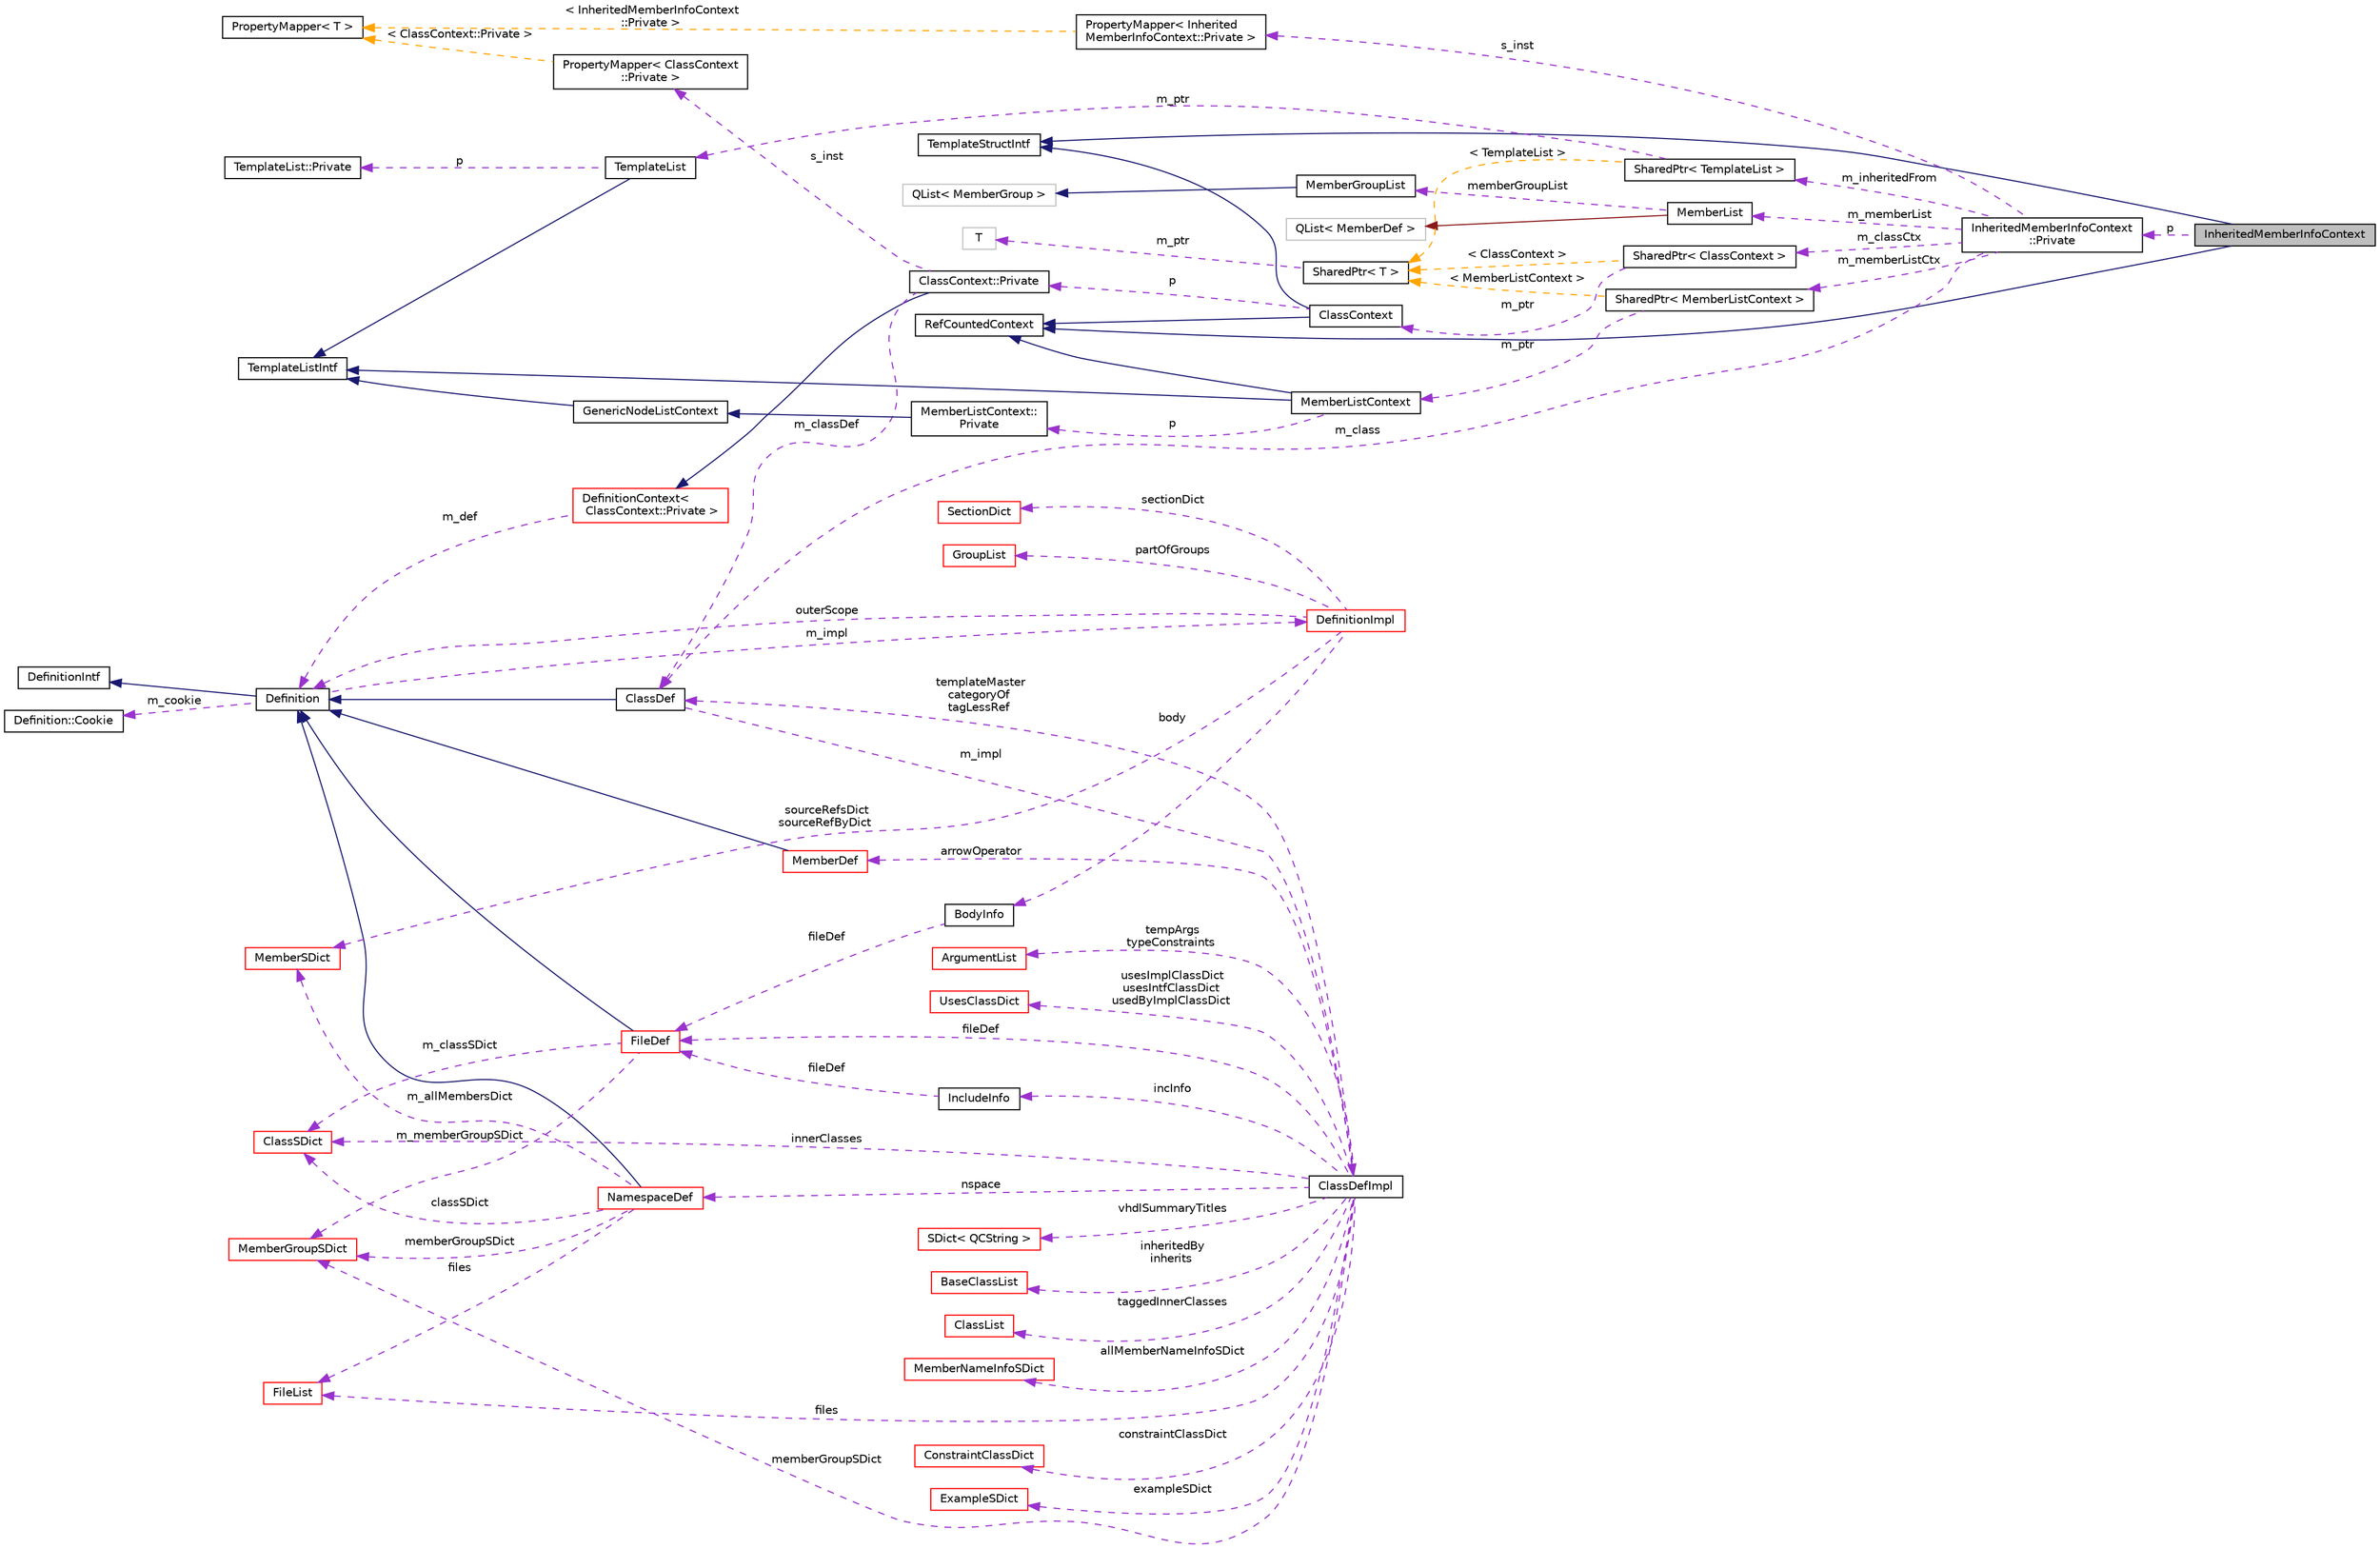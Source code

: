 digraph "InheritedMemberInfoContext"
{
 // INTERACTIVE_SVG=YES
  edge [fontname="Helvetica",fontsize="10",labelfontname="Helvetica",labelfontsize="10"];
  node [fontname="Helvetica",fontsize="10",shape=record];
  rankdir="LR";
  Node3 [label="InheritedMemberInfoContext",height=0.2,width=0.4,color="black", fillcolor="grey75", style="filled", fontcolor="black"];
  Node4 -> Node3 [dir="back",color="midnightblue",fontsize="10",style="solid",fontname="Helvetica"];
  Node4 [label="RefCountedContext",height=0.2,width=0.4,color="black", fillcolor="white", style="filled",URL="$d8/d96/class_ref_counted_context.html",tooltip="Helper class to support reference counting. "];
  Node5 -> Node3 [dir="back",color="midnightblue",fontsize="10",style="solid",fontname="Helvetica"];
  Node5 [label="TemplateStructIntf",height=0.2,width=0.4,color="black", fillcolor="white", style="filled",URL="$d9/de8/class_template_struct_intf.html",tooltip="Abstract interface for a context value of type struct. "];
  Node6 -> Node3 [dir="back",color="darkorchid3",fontsize="10",style="dashed",label=" p" ,fontname="Helvetica"];
  Node6 [label="InheritedMemberInfoContext\l::Private",height=0.2,width=0.4,color="black", fillcolor="white", style="filled",URL="$d5/dd3/class_inherited_member_info_context_1_1_private.html"];
  Node7 -> Node6 [dir="back",color="darkorchid3",fontsize="10",style="dashed",label=" m_memberList" ,fontname="Helvetica"];
  Node7 [label="MemberList",height=0.2,width=0.4,color="black", fillcolor="white", style="filled",URL="$dd/d13/class_member_list.html",tooltip="A list of MemberDef objects. "];
  Node8 -> Node7 [dir="back",color="firebrick4",fontsize="10",style="solid",fontname="Helvetica"];
  Node8 [label="QList\< MemberDef \>",height=0.2,width=0.4,color="grey75", fillcolor="white", style="filled"];
  Node9 -> Node7 [dir="back",color="darkorchid3",fontsize="10",style="dashed",label=" memberGroupList" ,fontname="Helvetica"];
  Node9 [label="MemberGroupList",height=0.2,width=0.4,color="black", fillcolor="white", style="filled",URL="$df/d11/class_member_group_list.html",tooltip="A list of MemberGroup objects. "];
  Node10 -> Node9 [dir="back",color="midnightblue",fontsize="10",style="solid",fontname="Helvetica"];
  Node10 [label="QList\< MemberGroup \>",height=0.2,width=0.4,color="grey75", fillcolor="white", style="filled"];
  Node11 -> Node6 [dir="back",color="darkorchid3",fontsize="10",style="dashed",label=" m_classCtx" ,fontname="Helvetica"];
  Node11 [label="SharedPtr\< ClassContext \>",height=0.2,width=0.4,color="black", fillcolor="white", style="filled",URL="$df/d12/class_shared_ptr.html"];
  Node12 -> Node11 [dir="back",color="darkorchid3",fontsize="10",style="dashed",label=" m_ptr" ,fontname="Helvetica"];
  Node12 [label="ClassContext",height=0.2,width=0.4,color="black", fillcolor="white", style="filled",URL="$dc/d38/class_class_context.html"];
  Node4 -> Node12 [dir="back",color="midnightblue",fontsize="10",style="solid",fontname="Helvetica"];
  Node5 -> Node12 [dir="back",color="midnightblue",fontsize="10",style="solid",fontname="Helvetica"];
  Node13 -> Node12 [dir="back",color="darkorchid3",fontsize="10",style="dashed",label=" p" ,fontname="Helvetica"];
  Node13 [label="ClassContext::Private",height=0.2,width=0.4,color="black", fillcolor="white", style="filled",URL="$d5/d54/class_class_context_1_1_private.html"];
  Node14 -> Node13 [dir="back",color="midnightblue",fontsize="10",style="solid",fontname="Helvetica"];
  Node14 [label="DefinitionContext\<\l ClassContext::Private \>",height=0.2,width=0.4,color="red", fillcolor="white", style="filled",URL="$d6/d49/class_definition_context.html"];
  Node15 -> Node14 [dir="back",color="darkorchid3",fontsize="10",style="dashed",label=" m_def" ,fontname="Helvetica"];
  Node15 [label="Definition",height=0.2,width=0.4,color="black", fillcolor="white", style="filled",URL="$d5/dcc/class_definition.html",tooltip="The common base class of all entity definitions found in the sources. "];
  Node16 -> Node15 [dir="back",color="midnightblue",fontsize="10",style="solid",fontname="Helvetica"];
  Node16 [label="DefinitionIntf",height=0.2,width=0.4,color="black", fillcolor="white", style="filled",URL="$d9/d4a/class_definition_intf.html",tooltip="Abstract interface for a Definition or DefinitionList. "];
  Node17 -> Node15 [dir="back",color="darkorchid3",fontsize="10",style="dashed",label=" m_cookie" ,fontname="Helvetica"];
  Node17 [label="Definition::Cookie",height=0.2,width=0.4,color="black", fillcolor="white", style="filled",URL="$d1/d2f/struct_definition_1_1_cookie.html"];
  Node18 -> Node15 [dir="back",color="darkorchid3",fontsize="10",style="dashed",label=" m_impl" ,fontname="Helvetica"];
  Node18 [label="DefinitionImpl",height=0.2,width=0.4,color="red", fillcolor="white", style="filled",URL="$d3/ddf/class_definition_impl.html",tooltip="Private data associated with a Symbol Definition object. "];
  Node19 -> Node18 [dir="back",color="darkorchid3",fontsize="10",style="dashed",label=" sectionDict" ,fontname="Helvetica"];
  Node19 [label="SectionDict",height=0.2,width=0.4,color="red", fillcolor="white", style="filled",URL="$de/d9a/class_section_dict.html",tooltip="Unsorted dictionary of SectionInfo objects. "];
  Node26 -> Node18 [dir="back",color="darkorchid3",fontsize="10",style="dashed",label=" body" ,fontname="Helvetica"];
  Node26 [label="BodyInfo",height=0.2,width=0.4,color="black", fillcolor="white", style="filled",URL="$db/dab/struct_body_info.html",tooltip="Data associated with description found in the body. "];
  Node27 -> Node26 [dir="back",color="darkorchid3",fontsize="10",style="dashed",label=" fileDef" ,fontname="Helvetica"];
  Node27 [label="FileDef",height=0.2,width=0.4,color="red", fillcolor="white", style="filled",URL="$de/db0/class_file_def.html",tooltip="A model of a file symbol. "];
  Node15 -> Node27 [dir="back",color="midnightblue",fontsize="10",style="solid",fontname="Helvetica"];
  Node28 -> Node27 [dir="back",color="darkorchid3",fontsize="10",style="dashed",label=" m_classSDict" ,fontname="Helvetica"];
  Node28 [label="ClassSDict",height=0.2,width=0.4,color="red", fillcolor="white", style="filled",URL="$d9/d3d/class_class_s_dict.html",tooltip="A sorted dictionary of ClassDef objects. "];
  Node35 -> Node27 [dir="back",color="darkorchid3",fontsize="10",style="dashed",label=" m_memberGroupSDict" ,fontname="Helvetica"];
  Node35 [label="MemberGroupSDict",height=0.2,width=0.4,color="red", fillcolor="white", style="filled",URL="$dc/d1e/class_member_group_s_dict.html",tooltip="A sorted dictionary of MemberGroup objects. "];
  Node49 -> Node18 [dir="back",color="darkorchid3",fontsize="10",style="dashed",label=" sourceRefsDict\nsourceRefByDict" ,fontname="Helvetica"];
  Node49 [label="MemberSDict",height=0.2,width=0.4,color="red", fillcolor="white", style="filled",URL="$d6/dd6/class_member_s_dict.html",tooltip="A sorted dictionary of MemberDef objects. "];
  Node52 -> Node18 [dir="back",color="darkorchid3",fontsize="10",style="dashed",label=" partOfGroups" ,fontname="Helvetica"];
  Node52 [label="GroupList",height=0.2,width=0.4,color="red", fillcolor="white", style="filled",URL="$d3/d3b/class_group_list.html",tooltip="A list of GroupDef objects. "];
  Node15 -> Node18 [dir="back",color="darkorchid3",fontsize="10",style="dashed",label=" outerScope" ,fontname="Helvetica"];
  Node57 -> Node13 [dir="back",color="darkorchid3",fontsize="10",style="dashed",label=" s_inst" ,fontname="Helvetica"];
  Node57 [label="PropertyMapper\< ClassContext\l::Private \>",height=0.2,width=0.4,color="black", fillcolor="white", style="filled",URL="$d1/d80/class_property_mapper.html"];
  Node58 -> Node57 [dir="back",color="orange",fontsize="10",style="dashed",label=" \< ClassContext::Private \>" ,fontname="Helvetica"];
  Node58 [label="PropertyMapper\< T \>",height=0.2,width=0.4,color="black", fillcolor="white", style="filled",URL="$d1/d80/class_property_mapper.html",tooltip="Helper class to map a property name to a handler member function. "];
  Node59 -> Node13 [dir="back",color="darkorchid3",fontsize="10",style="dashed",label=" m_classDef" ,fontname="Helvetica"];
  Node59 [label="ClassDef",height=0.2,width=0.4,color="black", fillcolor="white", style="filled",URL="$d1/dcf/class_class_def.html",tooltip="A class representing of a compound symbol. "];
  Node15 -> Node59 [dir="back",color="midnightblue",fontsize="10",style="solid",fontname="Helvetica"];
  Node60 -> Node59 [dir="back",color="darkorchid3",fontsize="10",style="dashed",label=" m_impl" ,fontname="Helvetica"];
  Node60 [label="ClassDefImpl",height=0.2,width=0.4,color="black", fillcolor="white", style="filled",URL="$d1/d25/class_class_def_impl.html",tooltip="Private data associated with a ClassDef object. "];
  Node61 -> Node60 [dir="back",color="darkorchid3",fontsize="10",style="dashed",label=" nspace" ,fontname="Helvetica"];
  Node61 [label="NamespaceDef",height=0.2,width=0.4,color="red", fillcolor="white", style="filled",URL="$d0/d07/class_namespace_def.html",tooltip="A model of a namespace symbol. "];
  Node15 -> Node61 [dir="back",color="midnightblue",fontsize="10",style="solid",fontname="Helvetica"];
  Node28 -> Node61 [dir="back",color="darkorchid3",fontsize="10",style="dashed",label=" classSDict" ,fontname="Helvetica"];
  Node49 -> Node61 [dir="back",color="darkorchid3",fontsize="10",style="dashed",label=" m_allMembersDict" ,fontname="Helvetica"];
  Node43 -> Node61 [dir="back",color="darkorchid3",fontsize="10",style="dashed",label=" files" ,fontname="Helvetica"];
  Node43 [label="FileList",height=0.2,width=0.4,color="red", fillcolor="white", style="filled",URL="$d0/d18/class_file_list.html",tooltip="Class representing a list of FileDef objects. "];
  Node35 -> Node61 [dir="back",color="darkorchid3",fontsize="10",style="dashed",label=" memberGroupSDict" ,fontname="Helvetica"];
  Node62 -> Node60 [dir="back",color="darkorchid3",fontsize="10",style="dashed",label=" vhdlSummaryTitles" ,fontname="Helvetica"];
  Node62 [label="SDict\< QCString \>",height=0.2,width=0.4,color="red", fillcolor="white", style="filled",URL="$d1/d50/class_s_dict.html"];
  Node28 -> Node60 [dir="back",color="darkorchid3",fontsize="10",style="dashed",label=" innerClasses" ,fontname="Helvetica"];
  Node65 -> Node60 [dir="back",color="darkorchid3",fontsize="10",style="dashed",label=" inheritedBy\ninherits" ,fontname="Helvetica"];
  Node65 [label="BaseClassList",height=0.2,width=0.4,color="red", fillcolor="white", style="filled",URL="$d7/d46/class_base_class_list.html",tooltip="List of base classes. "];
  Node67 -> Node60 [dir="back",color="darkorchid3",fontsize="10",style="dashed",label=" taggedInnerClasses" ,fontname="Helvetica"];
  Node67 [label="ClassList",height=0.2,width=0.4,color="red", fillcolor="white", style="filled",URL="$d7/da3/class_class_list.html",tooltip="A list of ClassDef objects. "];
  Node68 -> Node60 [dir="back",color="darkorchid3",fontsize="10",style="dashed",label=" allMemberNameInfoSDict" ,fontname="Helvetica"];
  Node68 [label="MemberNameInfoSDict",height=0.2,width=0.4,color="red", fillcolor="white", style="filled",URL="$d6/d70/class_member_name_info_s_dict.html",tooltip="Sorted dictionary of MemberNameInfo objects. "];
  Node43 -> Node60 [dir="back",color="darkorchid3",fontsize="10",style="dashed",label=" files" ,fontname="Helvetica"];
  Node27 -> Node60 [dir="back",color="darkorchid3",fontsize="10",style="dashed",label=" fileDef" ,fontname="Helvetica"];
  Node72 -> Node60 [dir="back",color="darkorchid3",fontsize="10",style="dashed",label=" incInfo" ,fontname="Helvetica"];
  Node72 [label="IncludeInfo",height=0.2,width=0.4,color="black", fillcolor="white", style="filled",URL="$d5/dc1/struct_include_info.html",tooltip="Class representing the data associated with a #include statement. "];
  Node27 -> Node72 [dir="back",color="darkorchid3",fontsize="10",style="dashed",label=" fileDef" ,fontname="Helvetica"];
  Node35 -> Node60 [dir="back",color="darkorchid3",fontsize="10",style="dashed",label=" memberGroupSDict" ,fontname="Helvetica"];
  Node73 -> Node60 [dir="back",color="darkorchid3",fontsize="10",style="dashed",label=" exampleSDict" ,fontname="Helvetica"];
  Node73 [label="ExampleSDict",height=0.2,width=0.4,color="red", fillcolor="white", style="filled",URL="$d0/d31/class_example_s_dict.html",tooltip="A sorted dictionary of Example objects. "];
  Node77 -> Node60 [dir="back",color="darkorchid3",fontsize="10",style="dashed",label=" tempArgs\ntypeConstraints" ,fontname="Helvetica"];
  Node77 [label="ArgumentList",height=0.2,width=0.4,color="red", fillcolor="white", style="filled",URL="$d7/df8/class_argument_list.html",tooltip="This class represents an function or template argument list. "];
  Node79 -> Node60 [dir="back",color="darkorchid3",fontsize="10",style="dashed",label=" arrowOperator" ,fontname="Helvetica"];
  Node79 [label="MemberDef",height=0.2,width=0.4,color="red", fillcolor="white", style="filled",URL="$da/d09/class_member_def.html",tooltip="A model of a class/file/namespace member symbol. "];
  Node15 -> Node79 [dir="back",color="midnightblue",fontsize="10",style="solid",fontname="Helvetica"];
  Node90 -> Node60 [dir="back",color="darkorchid3",fontsize="10",style="dashed",label=" usesImplClassDict\nusesIntfClassDict\nusedByImplClassDict" ,fontname="Helvetica"];
  Node90 [label="UsesClassDict",height=0.2,width=0.4,color="red", fillcolor="white", style="filled",URL="$d2/d84/class_uses_class_dict.html",tooltip="Dictionary of usage relations. "];
  Node59 -> Node60 [dir="back",color="darkorchid3",fontsize="10",style="dashed",label=" templateMaster\ncategoryOf\ntagLessRef" ,fontname="Helvetica"];
  Node92 -> Node60 [dir="back",color="darkorchid3",fontsize="10",style="dashed",label=" constraintClassDict" ,fontname="Helvetica"];
  Node92 [label="ConstraintClassDict",height=0.2,width=0.4,color="red", fillcolor="white", style="filled",URL="$df/d6f/class_constraint_class_dict.html",tooltip="Dictionary of constraint relations. "];
  Node94 -> Node11 [dir="back",color="orange",fontsize="10",style="dashed",label=" \< ClassContext \>" ,fontname="Helvetica"];
  Node94 [label="SharedPtr\< T \>",height=0.2,width=0.4,color="black", fillcolor="white", style="filled",URL="$df/d12/class_shared_ptr.html",tooltip="Reference counting smart pointer. "];
  Node95 -> Node94 [dir="back",color="darkorchid3",fontsize="10",style="dashed",label=" m_ptr" ,fontname="Helvetica"];
  Node95 [label="T",height=0.2,width=0.4,color="grey75", fillcolor="white", style="filled"];
  Node96 -> Node6 [dir="back",color="darkorchid3",fontsize="10",style="dashed",label=" s_inst" ,fontname="Helvetica"];
  Node96 [label="PropertyMapper\< Inherited\lMemberInfoContext::Private \>",height=0.2,width=0.4,color="black", fillcolor="white", style="filled",URL="$d1/d80/class_property_mapper.html"];
  Node58 -> Node96 [dir="back",color="orange",fontsize="10",style="dashed",label=" \< InheritedMemberInfoContext\l::Private \>" ,fontname="Helvetica"];
  Node97 -> Node6 [dir="back",color="darkorchid3",fontsize="10",style="dashed",label=" m_inheritedFrom" ,fontname="Helvetica"];
  Node97 [label="SharedPtr\< TemplateList \>",height=0.2,width=0.4,color="black", fillcolor="white", style="filled",URL="$df/d12/class_shared_ptr.html"];
  Node98 -> Node97 [dir="back",color="darkorchid3",fontsize="10",style="dashed",label=" m_ptr" ,fontname="Helvetica"];
  Node98 [label="TemplateList",height=0.2,width=0.4,color="black", fillcolor="white", style="filled",URL="$de/dab/class_template_list.html",tooltip="Default implementation of a context value of type list. "];
  Node99 -> Node98 [dir="back",color="midnightblue",fontsize="10",style="solid",fontname="Helvetica"];
  Node99 [label="TemplateListIntf",height=0.2,width=0.4,color="black", fillcolor="white", style="filled",URL="$d6/d88/class_template_list_intf.html",tooltip="Abstract read-only interface for a context value of type list. "];
  Node100 -> Node98 [dir="back",color="darkorchid3",fontsize="10",style="dashed",label=" p" ,fontname="Helvetica"];
  Node100 [label="TemplateList::Private",height=0.2,width=0.4,color="black", fillcolor="white", style="filled",URL="$d5/dee/class_template_list_1_1_private.html",tooltip="Private data of a template list object. "];
  Node94 -> Node97 [dir="back",color="orange",fontsize="10",style="dashed",label=" \< TemplateList \>" ,fontname="Helvetica"];
  Node101 -> Node6 [dir="back",color="darkorchid3",fontsize="10",style="dashed",label=" m_memberListCtx" ,fontname="Helvetica"];
  Node101 [label="SharedPtr\< MemberListContext \>",height=0.2,width=0.4,color="black", fillcolor="white", style="filled",URL="$df/d12/class_shared_ptr.html"];
  Node102 -> Node101 [dir="back",color="darkorchid3",fontsize="10",style="dashed",label=" m_ptr" ,fontname="Helvetica"];
  Node102 [label="MemberListContext",height=0.2,width=0.4,color="black", fillcolor="white", style="filled",URL="$df/dda/class_member_list_context.html"];
  Node4 -> Node102 [dir="back",color="midnightblue",fontsize="10",style="solid",fontname="Helvetica"];
  Node99 -> Node102 [dir="back",color="midnightblue",fontsize="10",style="solid",fontname="Helvetica"];
  Node103 -> Node102 [dir="back",color="darkorchid3",fontsize="10",style="dashed",label=" p" ,fontname="Helvetica"];
  Node103 [label="MemberListContext::\lPrivate",height=0.2,width=0.4,color="black", fillcolor="white", style="filled",URL="$df/db1/class_member_list_context_1_1_private.html"];
  Node104 -> Node103 [dir="back",color="midnightblue",fontsize="10",style="solid",fontname="Helvetica"];
  Node104 [label="GenericNodeListContext",height=0.2,width=0.4,color="black", fillcolor="white", style="filled",URL="$d6/dcb/class_generic_node_list_context.html",tooltip="standard template list implementation "];
  Node99 -> Node104 [dir="back",color="midnightblue",fontsize="10",style="solid",fontname="Helvetica"];
  Node94 -> Node101 [dir="back",color="orange",fontsize="10",style="dashed",label=" \< MemberListContext \>" ,fontname="Helvetica"];
  Node59 -> Node6 [dir="back",color="darkorchid3",fontsize="10",style="dashed",label=" m_class" ,fontname="Helvetica"];
}
